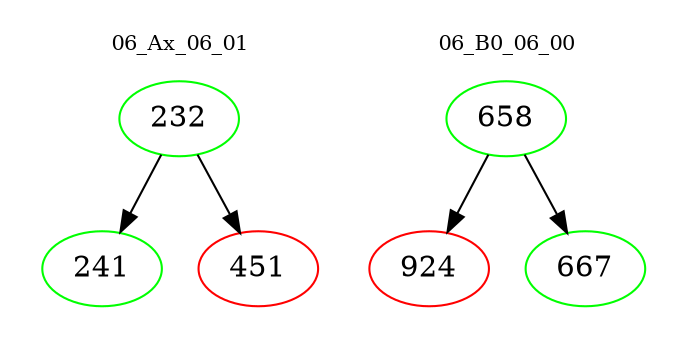 digraph{
subgraph cluster_0 {
color = white
label = "06_Ax_06_01";
fontsize=10;
T0_232 [label="232", color="green"]
T0_232 -> T0_241 [color="black"]
T0_241 [label="241", color="green"]
T0_232 -> T0_451 [color="black"]
T0_451 [label="451", color="red"]
}
subgraph cluster_1 {
color = white
label = "06_B0_06_00";
fontsize=10;
T1_658 [label="658", color="green"]
T1_658 -> T1_924 [color="black"]
T1_924 [label="924", color="red"]
T1_658 -> T1_667 [color="black"]
T1_667 [label="667", color="green"]
}
}
